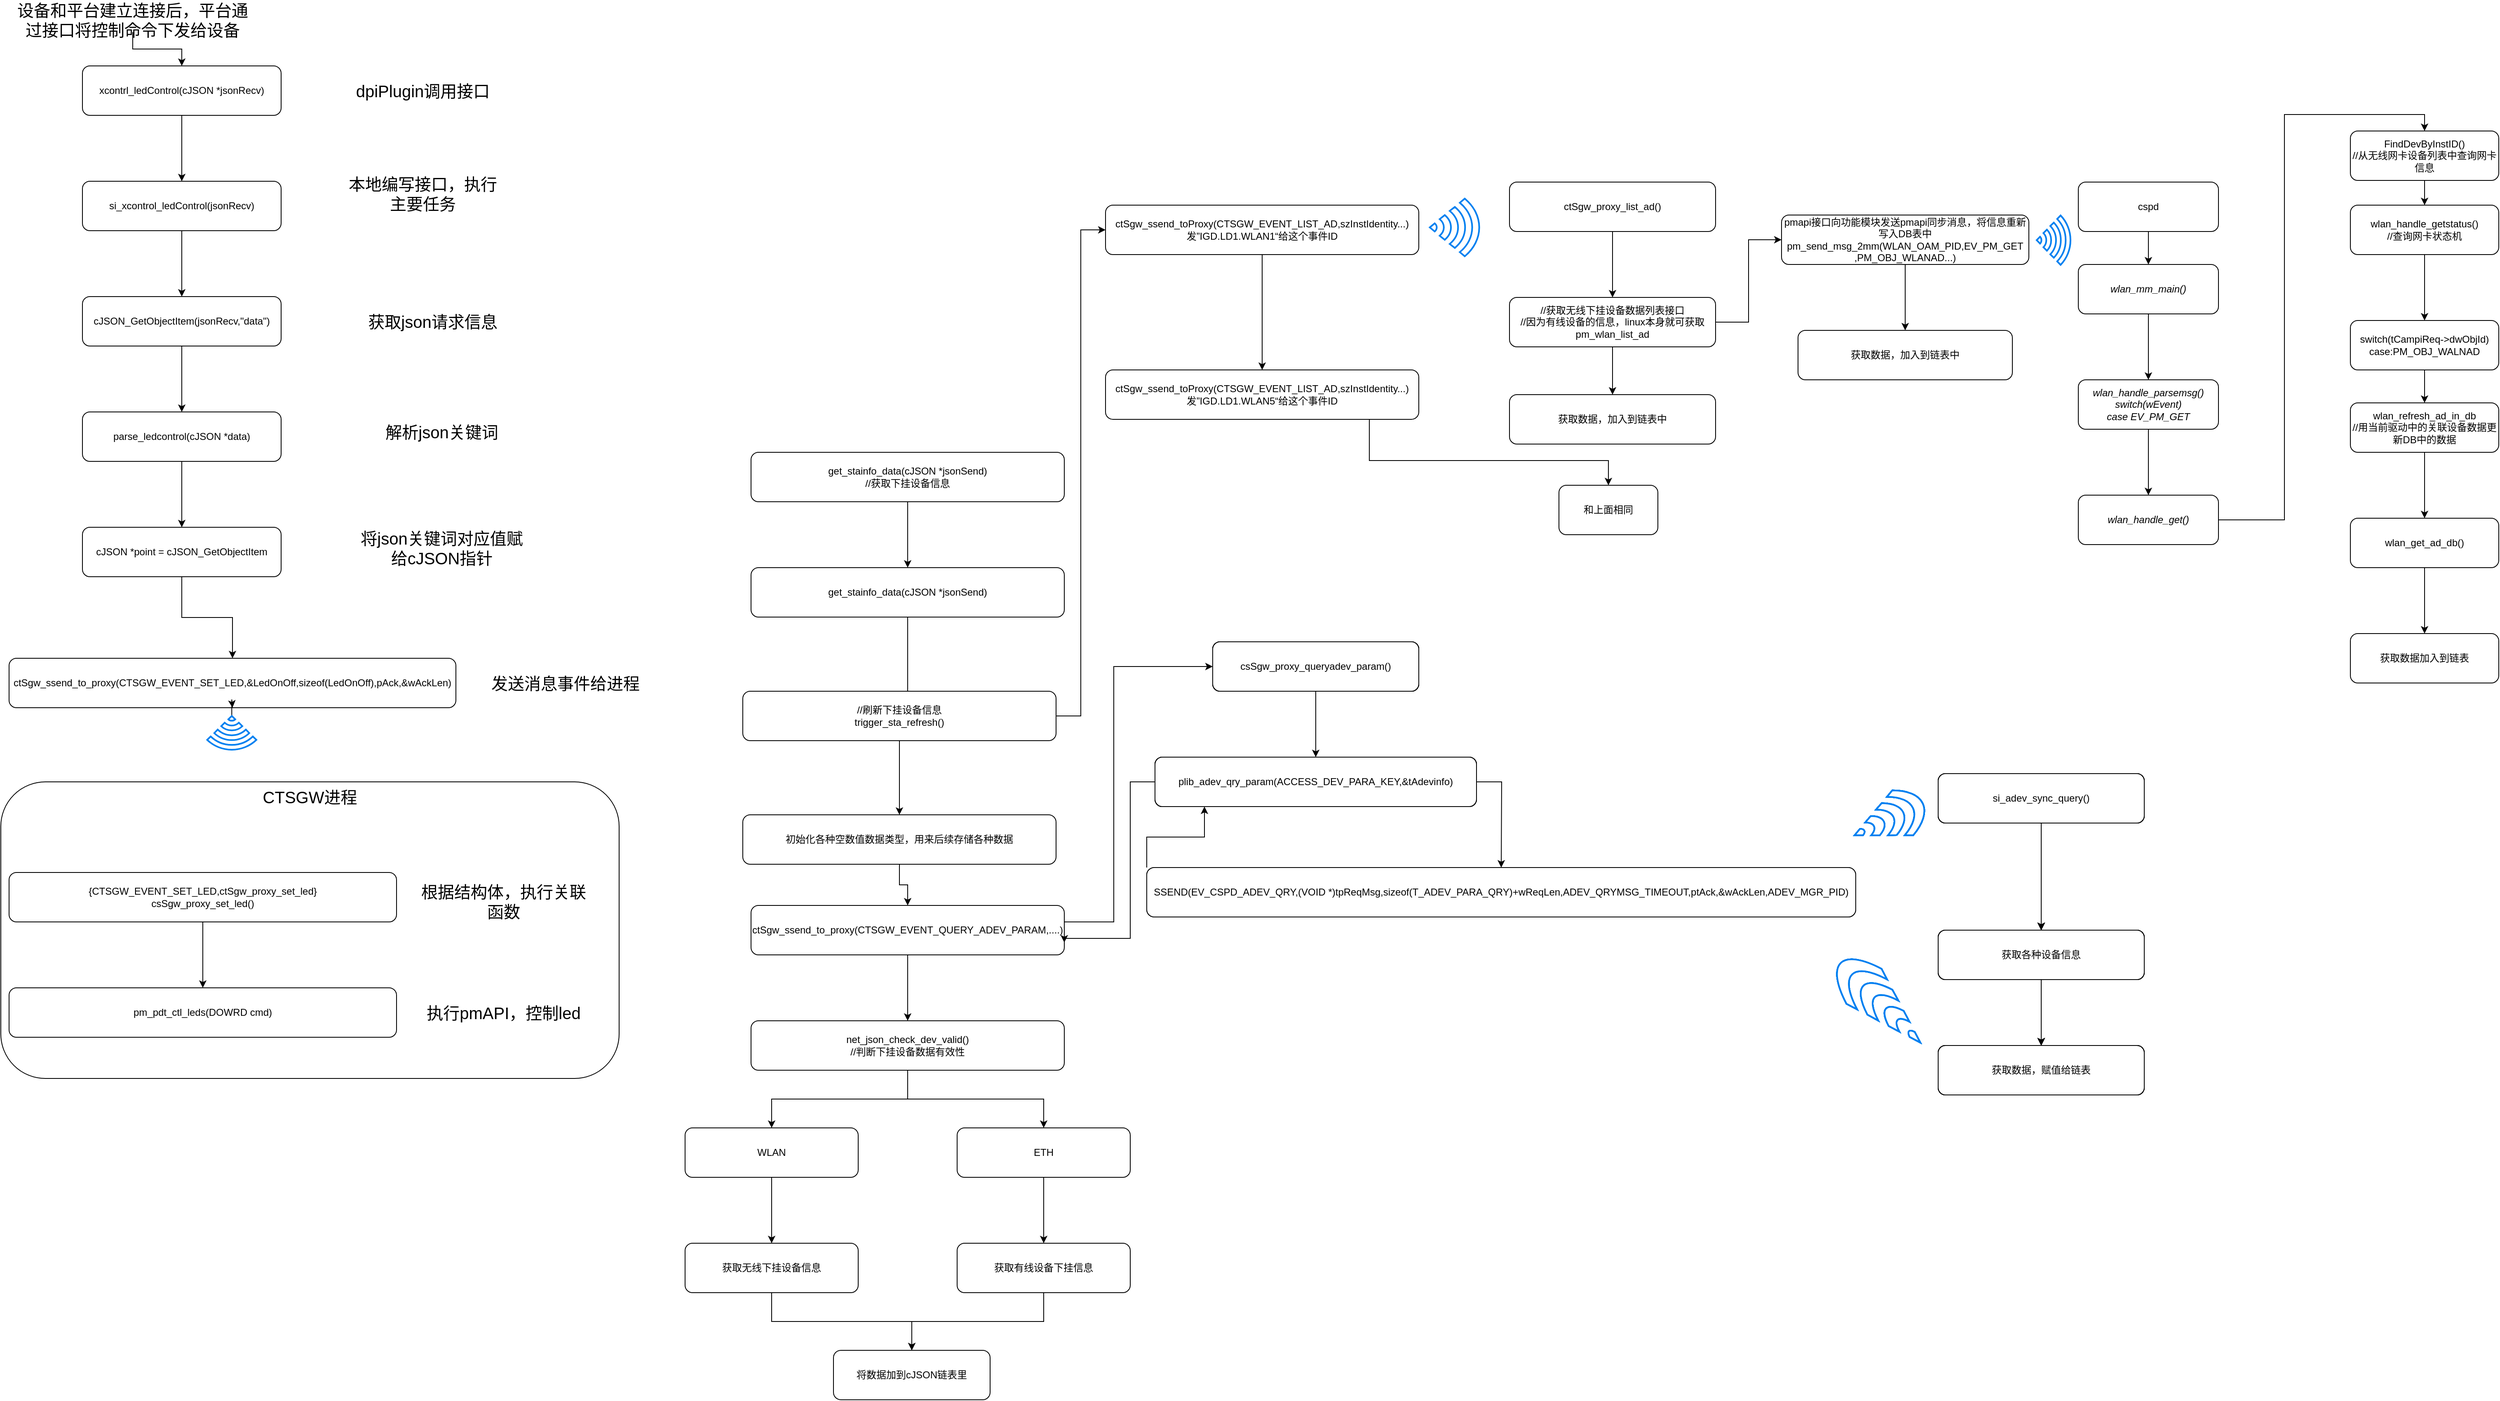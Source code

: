 <mxfile version="15.7.4" type="github">
  <diagram id="CUDyPsT_5cI4i0Bhv10b" name="Page-1">
    <mxGraphModel dx="2844" dy="1588" grid="1" gridSize="10" guides="0" tooltips="1" connect="1" arrows="1" fold="1" page="1" pageScale="1" pageWidth="827" pageHeight="1169" math="0" shadow="0">
      <root>
        <mxCell id="0" />
        <mxCell id="1" parent="0" />
        <mxCell id="MFzKN-prpjDhxRkjpTHA-7" value="" style="edgeStyle=orthogonalEdgeStyle;rounded=0;orthogonalLoop=1;jettySize=auto;html=1;fontSize=20;" parent="1" source="MFzKN-prpjDhxRkjpTHA-1" target="MFzKN-prpjDhxRkjpTHA-6" edge="1">
          <mxGeometry relative="1" as="geometry" />
        </mxCell>
        <mxCell id="MFzKN-prpjDhxRkjpTHA-1" value="xcontrl_ledControl(cJSON *jsonRecv)" style="rounded=1;whiteSpace=wrap;html=1;" parent="1" vertex="1">
          <mxGeometry x="99" y="141" width="241" height="60" as="geometry" />
        </mxCell>
        <mxCell id="MFzKN-prpjDhxRkjpTHA-3" value="" style="edgeStyle=orthogonalEdgeStyle;rounded=0;orthogonalLoop=1;jettySize=auto;html=1;fontSize=20;" parent="1" source="MFzKN-prpjDhxRkjpTHA-2" target="MFzKN-prpjDhxRkjpTHA-1" edge="1">
          <mxGeometry relative="1" as="geometry" />
        </mxCell>
        <mxCell id="MFzKN-prpjDhxRkjpTHA-2" value="设备和平台建立连接后，平台通过接口将控制命令下发给设备" style="text;html=1;strokeColor=none;fillColor=none;align=center;verticalAlign=middle;whiteSpace=wrap;rounded=0;fontSize=20;" parent="1" vertex="1">
          <mxGeometry x="10" y="70" width="300" height="30" as="geometry" />
        </mxCell>
        <mxCell id="MFzKN-prpjDhxRkjpTHA-9" value="" style="edgeStyle=orthogonalEdgeStyle;rounded=0;orthogonalLoop=1;jettySize=auto;html=1;fontSize=20;" parent="1" source="MFzKN-prpjDhxRkjpTHA-6" target="MFzKN-prpjDhxRkjpTHA-8" edge="1">
          <mxGeometry relative="1" as="geometry" />
        </mxCell>
        <mxCell id="MFzKN-prpjDhxRkjpTHA-6" value="si_xcontrol_ledControl(jsonRecv)" style="rounded=1;whiteSpace=wrap;html=1;" parent="1" vertex="1">
          <mxGeometry x="99" y="281" width="241" height="60" as="geometry" />
        </mxCell>
        <mxCell id="MFzKN-prpjDhxRkjpTHA-11" value="" style="edgeStyle=orthogonalEdgeStyle;rounded=0;orthogonalLoop=1;jettySize=auto;html=1;fontSize=20;" parent="1" source="MFzKN-prpjDhxRkjpTHA-8" target="MFzKN-prpjDhxRkjpTHA-10" edge="1">
          <mxGeometry relative="1" as="geometry" />
        </mxCell>
        <mxCell id="MFzKN-prpjDhxRkjpTHA-8" value="cJSON_GetObjectItem(jsonRecv,&quot;data&quot;)" style="rounded=1;whiteSpace=wrap;html=1;" parent="1" vertex="1">
          <mxGeometry x="99" y="421" width="241" height="60" as="geometry" />
        </mxCell>
        <mxCell id="MFzKN-prpjDhxRkjpTHA-13" value="" style="edgeStyle=orthogonalEdgeStyle;rounded=0;orthogonalLoop=1;jettySize=auto;html=1;fontSize=20;" parent="1" source="MFzKN-prpjDhxRkjpTHA-10" target="MFzKN-prpjDhxRkjpTHA-12" edge="1">
          <mxGeometry relative="1" as="geometry" />
        </mxCell>
        <mxCell id="MFzKN-prpjDhxRkjpTHA-10" value="parse_ledcontrol(cJSON *data)" style="rounded=1;whiteSpace=wrap;html=1;" parent="1" vertex="1">
          <mxGeometry x="99" y="561" width="241" height="60" as="geometry" />
        </mxCell>
        <mxCell id="MFzKN-prpjDhxRkjpTHA-15" value="" style="edgeStyle=orthogonalEdgeStyle;rounded=0;orthogonalLoop=1;jettySize=auto;html=1;fontSize=20;" parent="1" source="MFzKN-prpjDhxRkjpTHA-12" target="MFzKN-prpjDhxRkjpTHA-14" edge="1">
          <mxGeometry relative="1" as="geometry" />
        </mxCell>
        <mxCell id="MFzKN-prpjDhxRkjpTHA-31" value="CTSGW进程" style="rounded=1;whiteSpace=wrap;html=1;fontSize=20;labelBackgroundColor=none;verticalAlign=top;" parent="1" vertex="1">
          <mxGeometry y="1010" width="750" height="360" as="geometry" />
        </mxCell>
        <mxCell id="MFzKN-prpjDhxRkjpTHA-12" value="cJSON *point = cJSON_GetObjectItem" style="rounded=1;whiteSpace=wrap;html=1;" parent="1" vertex="1">
          <mxGeometry x="99" y="701" width="241" height="60" as="geometry" />
        </mxCell>
        <mxCell id="MFzKN-prpjDhxRkjpTHA-14" value="ctSgw_ssend_to_proxy(CTSGW_EVENT_SET_LED,&amp;amp;LedOnOff,sizeof(LedOnOff),pAck,&amp;amp;wAckLen)" style="rounded=1;whiteSpace=wrap;html=1;" parent="1" vertex="1">
          <mxGeometry x="10" y="860" width="542" height="60" as="geometry" />
        </mxCell>
        <mxCell id="MFzKN-prpjDhxRkjpTHA-19" value="" style="edgeStyle=orthogonalEdgeStyle;rounded=0;orthogonalLoop=1;jettySize=auto;html=1;fontSize=20;" parent="1" source="MFzKN-prpjDhxRkjpTHA-16" target="MFzKN-prpjDhxRkjpTHA-18" edge="1">
          <mxGeometry relative="1" as="geometry" />
        </mxCell>
        <mxCell id="MFzKN-prpjDhxRkjpTHA-16" value="{CTSGW_EVENT_SET_LED,ctSgw_proxy_set_led}&lt;br&gt;csSgw_proxy_set_led()" style="rounded=1;whiteSpace=wrap;html=1;" parent="1" vertex="1">
          <mxGeometry x="10" y="1120" width="470" height="60" as="geometry" />
        </mxCell>
        <mxCell id="MFzKN-prpjDhxRkjpTHA-18" value="pm_pdt_ctl_leds(DOWRD cmd)" style="rounded=1;whiteSpace=wrap;html=1;" parent="1" vertex="1">
          <mxGeometry x="10" y="1260" width="470" height="60" as="geometry" />
        </mxCell>
        <mxCell id="MFzKN-prpjDhxRkjpTHA-20" value="dpiPlugin调用接口" style="text;html=1;strokeColor=none;fillColor=none;align=center;verticalAlign=middle;whiteSpace=wrap;rounded=0;fontSize=20;" parent="1" vertex="1">
          <mxGeometry x="414" y="156" width="196" height="30" as="geometry" />
        </mxCell>
        <mxCell id="MFzKN-prpjDhxRkjpTHA-21" value="本地编写接口，执行主要任务" style="text;html=1;strokeColor=none;fillColor=none;align=center;verticalAlign=middle;whiteSpace=wrap;rounded=0;fontSize=20;" parent="1" vertex="1">
          <mxGeometry x="414" y="281" width="196" height="30" as="geometry" />
        </mxCell>
        <mxCell id="MFzKN-prpjDhxRkjpTHA-22" value="获取json请求信息" style="text;html=1;strokeColor=none;fillColor=none;align=center;verticalAlign=middle;whiteSpace=wrap;rounded=0;fontSize=20;" parent="1" vertex="1">
          <mxGeometry x="430" y="436" width="188" height="30" as="geometry" />
        </mxCell>
        <mxCell id="MFzKN-prpjDhxRkjpTHA-23" value="解析json关键词" style="text;html=1;strokeColor=none;fillColor=none;align=center;verticalAlign=middle;whiteSpace=wrap;rounded=0;fontSize=20;" parent="1" vertex="1">
          <mxGeometry x="430" y="570" width="210" height="30" as="geometry" />
        </mxCell>
        <mxCell id="MFzKN-prpjDhxRkjpTHA-24" value="将json关键词对应值赋给cJSON指针" style="text;html=1;strokeColor=none;fillColor=none;align=center;verticalAlign=middle;whiteSpace=wrap;rounded=0;fontSize=20;" parent="1" vertex="1">
          <mxGeometry x="430" y="701" width="210" height="49" as="geometry" />
        </mxCell>
        <mxCell id="MFzKN-prpjDhxRkjpTHA-26" value="发送消息事件给进程" style="text;html=1;strokeColor=none;fillColor=none;align=center;verticalAlign=middle;whiteSpace=wrap;rounded=0;fontSize=20;" parent="1" vertex="1">
          <mxGeometry x="560" y="875" width="250" height="30" as="geometry" />
        </mxCell>
        <mxCell id="MFzKN-prpjDhxRkjpTHA-27" value="根据结构体，执行关联函数" style="text;html=1;strokeColor=none;fillColor=none;align=center;verticalAlign=middle;whiteSpace=wrap;rounded=0;fontSize=20;" parent="1" vertex="1">
          <mxGeometry x="500" y="1140" width="220" height="30" as="geometry" />
        </mxCell>
        <mxCell id="MFzKN-prpjDhxRkjpTHA-28" value="执行pmAPI，控制led" style="text;html=1;strokeColor=none;fillColor=none;align=center;verticalAlign=middle;whiteSpace=wrap;rounded=0;fontSize=20;" parent="1" vertex="1">
          <mxGeometry x="510" y="1275" width="200" height="30" as="geometry" />
        </mxCell>
        <mxCell id="MFzKN-prpjDhxRkjpTHA-30" value="" style="edgeStyle=orthogonalEdgeStyle;rounded=0;orthogonalLoop=1;jettySize=auto;html=1;fontSize=20;" parent="1" source="MFzKN-prpjDhxRkjpTHA-29" target="MFzKN-prpjDhxRkjpTHA-14" edge="1">
          <mxGeometry relative="1" as="geometry" />
        </mxCell>
        <mxCell id="MFzKN-prpjDhxRkjpTHA-29" value="" style="html=1;verticalLabelPosition=bottom;align=center;labelBackgroundColor=#ffffff;verticalAlign=top;strokeWidth=2;strokeColor=#0080F0;shadow=0;dashed=0;shape=mxgraph.ios7.icons.wifi;pointerEvents=1;fontSize=20;rotation=-180;" parent="1" vertex="1">
          <mxGeometry x="250.3" y="930" width="59.7" height="41" as="geometry" />
        </mxCell>
        <mxCell id="5_94e8n7h1rJNtOSXoxy-13" value="" style="edgeStyle=orthogonalEdgeStyle;rounded=0;orthogonalLoop=1;jettySize=auto;html=1;exitX=1;exitY=0.5;exitDx=0;exitDy=0;" edge="1" parent="1" source="5_94e8n7h1rJNtOSXoxy-184" target="5_94e8n7h1rJNtOSXoxy-12">
          <mxGeometry relative="1" as="geometry">
            <mxPoint x="1280" y="500" as="sourcePoint" />
            <Array as="points">
              <mxPoint x="1310" y="930" />
              <mxPoint x="1310" y="340" />
            </Array>
          </mxGeometry>
        </mxCell>
        <mxCell id="5_94e8n7h1rJNtOSXoxy-15" value="" style="edgeStyle=orthogonalEdgeStyle;rounded=0;orthogonalLoop=1;jettySize=auto;html=1;" edge="1" parent="1" source="5_94e8n7h1rJNtOSXoxy-12" target="5_94e8n7h1rJNtOSXoxy-14">
          <mxGeometry relative="1" as="geometry" />
        </mxCell>
        <mxCell id="5_94e8n7h1rJNtOSXoxy-12" value="ctSgw_ssend_toProxy(CTSGW_EVENT_LIST_AD,szInstIdentity...)&lt;br&gt;发”IGD.LD1.WLAN1“给这个事件ID" style="whiteSpace=wrap;html=1;rounded=1;" vertex="1" parent="1">
          <mxGeometry x="1340" y="310" width="380" height="60" as="geometry" />
        </mxCell>
        <mxCell id="5_94e8n7h1rJNtOSXoxy-210" value="" style="edgeStyle=orthogonalEdgeStyle;rounded=0;orthogonalLoop=1;jettySize=auto;html=1;" edge="1" parent="1" source="5_94e8n7h1rJNtOSXoxy-14" target="5_94e8n7h1rJNtOSXoxy-209">
          <mxGeometry relative="1" as="geometry">
            <Array as="points">
              <mxPoint x="1660" y="620" />
              <mxPoint x="1950" y="620" />
            </Array>
          </mxGeometry>
        </mxCell>
        <mxCell id="5_94e8n7h1rJNtOSXoxy-14" value="ctSgw_ssend_toProxy(CTSGW_EVENT_LIST_AD,szInstIdentity...)&lt;br&gt;发”IGD.LD1.WLAN5“给这个事件ID" style="whiteSpace=wrap;html=1;rounded=1;" vertex="1" parent="1">
          <mxGeometry x="1340" y="510" width="380" height="60" as="geometry" />
        </mxCell>
        <mxCell id="5_94e8n7h1rJNtOSXoxy-17" value="" style="html=1;verticalLabelPosition=bottom;align=center;labelBackgroundColor=#ffffff;verticalAlign=top;strokeWidth=2;strokeColor=#0080F0;shadow=0;dashed=0;shape=mxgraph.ios7.icons.wifi;pointerEvents=1;fontSize=20;rotation=0;direction=south;" vertex="1" parent="1">
          <mxGeometry x="1733.31" y="302.06" width="60" height="70" as="geometry" />
        </mxCell>
        <mxCell id="5_94e8n7h1rJNtOSXoxy-21" value="" style="edgeStyle=orthogonalEdgeStyle;rounded=0;orthogonalLoop=1;jettySize=auto;html=1;" edge="1" parent="1" source="5_94e8n7h1rJNtOSXoxy-19" target="5_94e8n7h1rJNtOSXoxy-20">
          <mxGeometry relative="1" as="geometry" />
        </mxCell>
        <mxCell id="5_94e8n7h1rJNtOSXoxy-19" value="ctSgw_proxy_list_ad()" style="rounded=1;whiteSpace=wrap;html=1;" vertex="1" parent="1">
          <mxGeometry x="1830" y="282" width="250" height="60" as="geometry" />
        </mxCell>
        <mxCell id="5_94e8n7h1rJNtOSXoxy-23" value="" style="edgeStyle=orthogonalEdgeStyle;rounded=0;orthogonalLoop=1;jettySize=auto;html=1;" edge="1" parent="1" source="5_94e8n7h1rJNtOSXoxy-20" target="5_94e8n7h1rJNtOSXoxy-22">
          <mxGeometry relative="1" as="geometry">
            <Array as="points">
              <mxPoint x="2120" y="452" />
              <mxPoint x="2120" y="352" />
            </Array>
          </mxGeometry>
        </mxCell>
        <mxCell id="5_94e8n7h1rJNtOSXoxy-205" value="" style="edgeStyle=orthogonalEdgeStyle;rounded=0;orthogonalLoop=1;jettySize=auto;html=1;" edge="1" parent="1" source="5_94e8n7h1rJNtOSXoxy-20" target="5_94e8n7h1rJNtOSXoxy-204">
          <mxGeometry relative="1" as="geometry" />
        </mxCell>
        <mxCell id="5_94e8n7h1rJNtOSXoxy-20" value="//获取无线下挂设备数据列表接口&lt;br&gt;//因为有线设备的信息，linux本身就可获取&lt;br&gt;pm_wlan_list_ad" style="rounded=1;whiteSpace=wrap;html=1;" vertex="1" parent="1">
          <mxGeometry x="1830" y="422" width="250" height="60" as="geometry" />
        </mxCell>
        <mxCell id="5_94e8n7h1rJNtOSXoxy-26" value="" style="edgeStyle=orthogonalEdgeStyle;rounded=0;orthogonalLoop=1;jettySize=auto;html=1;" edge="1" parent="1" source="5_94e8n7h1rJNtOSXoxy-22" target="5_94e8n7h1rJNtOSXoxy-25">
          <mxGeometry relative="1" as="geometry" />
        </mxCell>
        <mxCell id="5_94e8n7h1rJNtOSXoxy-22" value="pmapi接口向功能模块发送pmapi同步消息，将信息重新写入DB表中&lt;br&gt;pm_send_msg_2mm(WLAN_OAM_PID,EV_PM_GET&lt;br&gt;,PM_OBJ_WLANAD...)" style="rounded=1;whiteSpace=wrap;html=1;" vertex="1" parent="1">
          <mxGeometry x="2160" y="322" width="300" height="60" as="geometry" />
        </mxCell>
        <mxCell id="5_94e8n7h1rJNtOSXoxy-25" value="获取数据，加入到链表中" style="rounded=1;whiteSpace=wrap;html=1;" vertex="1" parent="1">
          <mxGeometry x="2180" y="462" width="260" height="60" as="geometry" />
        </mxCell>
        <mxCell id="5_94e8n7h1rJNtOSXoxy-27" value="" style="html=1;verticalLabelPosition=bottom;align=center;labelBackgroundColor=#ffffff;verticalAlign=top;strokeWidth=2;strokeColor=#0080F0;shadow=0;dashed=0;shape=mxgraph.ios7.icons.wifi;pointerEvents=1;fontSize=20;rotation=90;" vertex="1" parent="1">
          <mxGeometry x="2460" y="332" width="60" height="41" as="geometry" />
        </mxCell>
        <mxCell id="5_94e8n7h1rJNtOSXoxy-30" value="" style="edgeStyle=orthogonalEdgeStyle;rounded=0;orthogonalLoop=1;jettySize=auto;html=1;" edge="1" parent="1" source="5_94e8n7h1rJNtOSXoxy-28" target="5_94e8n7h1rJNtOSXoxy-29">
          <mxGeometry relative="1" as="geometry" />
        </mxCell>
        <mxCell id="5_94e8n7h1rJNtOSXoxy-28" value="cspd" style="rounded=1;whiteSpace=wrap;html=1;" vertex="1" parent="1">
          <mxGeometry x="2520" y="282" width="170" height="60" as="geometry" />
        </mxCell>
        <mxCell id="5_94e8n7h1rJNtOSXoxy-40" value="" style="edgeStyle=orthogonalEdgeStyle;rounded=0;orthogonalLoop=1;jettySize=auto;html=1;" edge="1" parent="1" source="5_94e8n7h1rJNtOSXoxy-29" target="5_94e8n7h1rJNtOSXoxy-39">
          <mxGeometry relative="1" as="geometry" />
        </mxCell>
        <mxCell id="5_94e8n7h1rJNtOSXoxy-29" value="wlan_mm_main()" style="whiteSpace=wrap;html=1;rounded=1;fontStyle=2" vertex="1" parent="1">
          <mxGeometry x="2520" y="382" width="170" height="60" as="geometry" />
        </mxCell>
        <mxCell id="5_94e8n7h1rJNtOSXoxy-43" value="" style="edgeStyle=orthogonalEdgeStyle;rounded=0;orthogonalLoop=1;jettySize=auto;html=1;" edge="1" parent="1" source="5_94e8n7h1rJNtOSXoxy-39" target="5_94e8n7h1rJNtOSXoxy-42">
          <mxGeometry relative="1" as="geometry" />
        </mxCell>
        <mxCell id="5_94e8n7h1rJNtOSXoxy-39" value="wlan_handle_parsemsg()&lt;br&gt;switch(wEvent)&lt;br&gt;case EV_PM_GET" style="whiteSpace=wrap;html=1;rounded=1;fontStyle=2" vertex="1" parent="1">
          <mxGeometry x="2520" y="522" width="170" height="60" as="geometry" />
        </mxCell>
        <mxCell id="5_94e8n7h1rJNtOSXoxy-194" style="edgeStyle=orthogonalEdgeStyle;rounded=0;orthogonalLoop=1;jettySize=auto;html=1;entryX=0.5;entryY=0;entryDx=0;entryDy=0;" edge="1" parent="1" source="5_94e8n7h1rJNtOSXoxy-42" target="5_94e8n7h1rJNtOSXoxy-190">
          <mxGeometry relative="1" as="geometry" />
        </mxCell>
        <mxCell id="5_94e8n7h1rJNtOSXoxy-42" value="wlan_handle_get()" style="whiteSpace=wrap;html=1;rounded=1;fontStyle=2" vertex="1" parent="1">
          <mxGeometry x="2520" y="662" width="170" height="60" as="geometry" />
        </mxCell>
        <mxCell id="5_94e8n7h1rJNtOSXoxy-58" value="" style="edgeStyle=orthogonalEdgeStyle;rounded=0;orthogonalLoop=1;jettySize=auto;html=1;" edge="1" parent="1" source="5_94e8n7h1rJNtOSXoxy-55" target="5_94e8n7h1rJNtOSXoxy-56">
          <mxGeometry relative="1" as="geometry" />
        </mxCell>
        <mxCell id="5_94e8n7h1rJNtOSXoxy-55" value="get_stainfo_data(cJSON *jsonSend)&lt;br&gt;//获取下挂设备信息" style="rounded=1;whiteSpace=wrap;html=1;" vertex="1" parent="1">
          <mxGeometry x="910" y="610" width="380" height="60" as="geometry" />
        </mxCell>
        <mxCell id="5_94e8n7h1rJNtOSXoxy-59" value="" style="edgeStyle=orthogonalEdgeStyle;rounded=0;orthogonalLoop=1;jettySize=auto;html=1;" edge="1" parent="1" source="5_94e8n7h1rJNtOSXoxy-56" target="5_94e8n7h1rJNtOSXoxy-57">
          <mxGeometry relative="1" as="geometry" />
        </mxCell>
        <mxCell id="5_94e8n7h1rJNtOSXoxy-56" value="get_stainfo_data(cJSON *jsonSend)" style="rounded=1;whiteSpace=wrap;html=1;" vertex="1" parent="1">
          <mxGeometry x="910" y="750" width="380" height="60" as="geometry" />
        </mxCell>
        <mxCell id="5_94e8n7h1rJNtOSXoxy-65" value="" style="edgeStyle=orthogonalEdgeStyle;rounded=0;orthogonalLoop=1;jettySize=auto;html=1;" edge="1" parent="1" source="5_94e8n7h1rJNtOSXoxy-60" target="5_94e8n7h1rJNtOSXoxy-64">
          <mxGeometry relative="1" as="geometry" />
        </mxCell>
        <mxCell id="5_94e8n7h1rJNtOSXoxy-88" style="edgeStyle=orthogonalEdgeStyle;rounded=0;orthogonalLoop=1;jettySize=auto;html=1;entryX=0;entryY=0.5;entryDx=0;entryDy=0;" edge="1" parent="1" source="5_94e8n7h1rJNtOSXoxy-60" target="5_94e8n7h1rJNtOSXoxy-86">
          <mxGeometry relative="1" as="geometry">
            <Array as="points">
              <mxPoint x="1350" y="1180" />
              <mxPoint x="1350" y="870" />
            </Array>
          </mxGeometry>
        </mxCell>
        <mxCell id="5_94e8n7h1rJNtOSXoxy-60" value="ctSgw_ssend_to_proxy(CTSGW_EVENT_QUERY_ADEV_PARAM,....)" style="whiteSpace=wrap;html=1;rounded=1;" vertex="1" parent="1">
          <mxGeometry x="910" y="1160" width="380" height="60" as="geometry" />
        </mxCell>
        <mxCell id="5_94e8n7h1rJNtOSXoxy-76" style="edgeStyle=orthogonalEdgeStyle;rounded=0;orthogonalLoop=1;jettySize=auto;html=1;" edge="1" parent="1" source="5_94e8n7h1rJNtOSXoxy-64" target="5_94e8n7h1rJNtOSXoxy-74">
          <mxGeometry relative="1" as="geometry" />
        </mxCell>
        <mxCell id="5_94e8n7h1rJNtOSXoxy-77" style="edgeStyle=orthogonalEdgeStyle;rounded=0;orthogonalLoop=1;jettySize=auto;html=1;entryX=0.5;entryY=0;entryDx=0;entryDy=0;" edge="1" parent="1" source="5_94e8n7h1rJNtOSXoxy-64" target="5_94e8n7h1rJNtOSXoxy-75">
          <mxGeometry relative="1" as="geometry" />
        </mxCell>
        <mxCell id="5_94e8n7h1rJNtOSXoxy-64" value="net_json_check_dev_valid()&lt;br&gt;//判断下挂设备数据有效性" style="whiteSpace=wrap;html=1;rounded=1;" vertex="1" parent="1">
          <mxGeometry x="910" y="1300" width="380" height="60" as="geometry" />
        </mxCell>
        <mxCell id="5_94e8n7h1rJNtOSXoxy-79" value="" style="edgeStyle=orthogonalEdgeStyle;rounded=0;orthogonalLoop=1;jettySize=auto;html=1;" edge="1" parent="1" source="5_94e8n7h1rJNtOSXoxy-74" target="5_94e8n7h1rJNtOSXoxy-78">
          <mxGeometry relative="1" as="geometry" />
        </mxCell>
        <mxCell id="5_94e8n7h1rJNtOSXoxy-74" value="WLAN" style="rounded=1;whiteSpace=wrap;html=1;" vertex="1" parent="1">
          <mxGeometry x="830" y="1430" width="210" height="60" as="geometry" />
        </mxCell>
        <mxCell id="5_94e8n7h1rJNtOSXoxy-81" value="" style="edgeStyle=orthogonalEdgeStyle;rounded=0;orthogonalLoop=1;jettySize=auto;html=1;" edge="1" parent="1" source="5_94e8n7h1rJNtOSXoxy-75" target="5_94e8n7h1rJNtOSXoxy-80">
          <mxGeometry relative="1" as="geometry" />
        </mxCell>
        <mxCell id="5_94e8n7h1rJNtOSXoxy-75" value="ETH" style="rounded=1;whiteSpace=wrap;html=1;" vertex="1" parent="1">
          <mxGeometry x="1160" y="1430" width="210" height="60" as="geometry" />
        </mxCell>
        <mxCell id="5_94e8n7h1rJNtOSXoxy-85" style="edgeStyle=orthogonalEdgeStyle;rounded=0;orthogonalLoop=1;jettySize=auto;html=1;entryX=0.5;entryY=0;entryDx=0;entryDy=0;" edge="1" parent="1" source="5_94e8n7h1rJNtOSXoxy-78" target="5_94e8n7h1rJNtOSXoxy-82">
          <mxGeometry relative="1" as="geometry" />
        </mxCell>
        <mxCell id="5_94e8n7h1rJNtOSXoxy-78" value="获取无线下挂设备信息" style="rounded=1;whiteSpace=wrap;html=1;" vertex="1" parent="1">
          <mxGeometry x="830" y="1570" width="210" height="60" as="geometry" />
        </mxCell>
        <mxCell id="5_94e8n7h1rJNtOSXoxy-84" style="edgeStyle=orthogonalEdgeStyle;rounded=0;orthogonalLoop=1;jettySize=auto;html=1;entryX=0.5;entryY=0;entryDx=0;entryDy=0;" edge="1" parent="1" source="5_94e8n7h1rJNtOSXoxy-80" target="5_94e8n7h1rJNtOSXoxy-82">
          <mxGeometry relative="1" as="geometry" />
        </mxCell>
        <mxCell id="5_94e8n7h1rJNtOSXoxy-80" value="获取有线设备下挂信息" style="rounded=1;whiteSpace=wrap;html=1;" vertex="1" parent="1">
          <mxGeometry x="1160" y="1570" width="210" height="60" as="geometry" />
        </mxCell>
        <mxCell id="5_94e8n7h1rJNtOSXoxy-82" value="将数据加到cJSON链表里" style="rounded=1;whiteSpace=wrap;html=1;" vertex="1" parent="1">
          <mxGeometry x="1010" y="1700" width="190" height="60" as="geometry" />
        </mxCell>
        <mxCell id="5_94e8n7h1rJNtOSXoxy-86" value="csSgw_proxy_queryadev_param()" style="whiteSpace=wrap;html=1;rounded=1;" vertex="1" parent="1">
          <mxGeometry x="1470" y="840" width="250" height="60" as="geometry" />
        </mxCell>
        <mxCell id="5_94e8n7h1rJNtOSXoxy-103" style="edgeStyle=orthogonalEdgeStyle;rounded=0;orthogonalLoop=1;jettySize=auto;html=1;entryX=1;entryY=0.75;entryDx=0;entryDy=0;" edge="1" parent="1" source="5_94e8n7h1rJNtOSXoxy-89" target="5_94e8n7h1rJNtOSXoxy-60">
          <mxGeometry relative="1" as="geometry">
            <Array as="points">
              <mxPoint x="1370" y="1010" />
              <mxPoint x="1370" y="1200" />
              <mxPoint x="1290" y="1200" />
            </Array>
          </mxGeometry>
        </mxCell>
        <mxCell id="5_94e8n7h1rJNtOSXoxy-89" value="plib_adev_qry_param(ACCESS_DEV_PARA_KEY,&amp;amp;tAdevinfo)" style="whiteSpace=wrap;html=1;rounded=1;" vertex="1" parent="1">
          <mxGeometry x="1400" y="980" width="390" height="60" as="geometry" />
        </mxCell>
        <mxCell id="5_94e8n7h1rJNtOSXoxy-102" style="edgeStyle=orthogonalEdgeStyle;rounded=0;orthogonalLoop=1;jettySize=auto;html=1;" edge="1" parent="1" source="5_94e8n7h1rJNtOSXoxy-91" target="5_94e8n7h1rJNtOSXoxy-89">
          <mxGeometry relative="1" as="geometry">
            <Array as="points">
              <mxPoint x="1390" y="1077" />
              <mxPoint x="1460" y="1077" />
            </Array>
          </mxGeometry>
        </mxCell>
        <mxCell id="5_94e8n7h1rJNtOSXoxy-91" value="SSEND(EV_CSPD_ADEV_QRY,(VOID *)tpReqMsg,sizeof(T_ADEV_PARA_QRY)+wReqLen,ADEV_QRYMSG_TIMEOUT,ptAck,&amp;amp;wAckLen,ADEV_MGR_PID)" style="whiteSpace=wrap;html=1;rounded=1;" vertex="1" parent="1">
          <mxGeometry x="1390" y="1114" width="860" height="60" as="geometry" />
        </mxCell>
        <mxCell id="5_94e8n7h1rJNtOSXoxy-93" value="" style="html=1;verticalLabelPosition=bottom;align=center;labelBackgroundColor=#ffffff;verticalAlign=top;strokeWidth=2;strokeColor=#0080F0;shadow=0;dashed=0;shape=mxgraph.ios7.icons.wifi;pointerEvents=1;fontSize=20;rotation=65;" vertex="1" parent="1">
          <mxGeometry x="2260" y="1010.0" width="60" height="91" as="geometry" />
        </mxCell>
        <mxCell id="5_94e8n7h1rJNtOSXoxy-96" value="" style="edgeStyle=orthogonalEdgeStyle;rounded=0;orthogonalLoop=1;jettySize=auto;html=1;" edge="1" parent="1" source="5_94e8n7h1rJNtOSXoxy-94" target="5_94e8n7h1rJNtOSXoxy-95">
          <mxGeometry relative="1" as="geometry" />
        </mxCell>
        <mxCell id="5_94e8n7h1rJNtOSXoxy-94" value="si_adev_sync_query()&lt;br&gt;" style="rounded=1;whiteSpace=wrap;html=1;" vertex="1" parent="1">
          <mxGeometry x="2350" y="1000" width="250" height="60" as="geometry" />
        </mxCell>
        <mxCell id="5_94e8n7h1rJNtOSXoxy-98" value="" style="edgeStyle=orthogonalEdgeStyle;rounded=0;orthogonalLoop=1;jettySize=auto;html=1;" edge="1" parent="1" source="5_94e8n7h1rJNtOSXoxy-95" target="5_94e8n7h1rJNtOSXoxy-97">
          <mxGeometry relative="1" as="geometry" />
        </mxCell>
        <mxCell id="5_94e8n7h1rJNtOSXoxy-95" value="获取各种设备信息" style="rounded=1;whiteSpace=wrap;html=1;" vertex="1" parent="1">
          <mxGeometry x="2350" y="1190" width="250" height="60" as="geometry" />
        </mxCell>
        <mxCell id="5_94e8n7h1rJNtOSXoxy-97" value="反悔查询结果" style="rounded=1;whiteSpace=wrap;html=1;" vertex="1" parent="1">
          <mxGeometry x="2350" y="1330" width="250" height="60" as="geometry" />
        </mxCell>
        <mxCell id="5_94e8n7h1rJNtOSXoxy-99" value="" style="html=1;verticalLabelPosition=bottom;align=center;labelBackgroundColor=#ffffff;verticalAlign=top;strokeWidth=2;strokeColor=#0080F0;shadow=0;dashed=0;shape=mxgraph.ios7.icons.wifi;pointerEvents=1;fontSize=20;rotation=-45;" vertex="1" parent="1">
          <mxGeometry x="2250" y="1210" width="60" height="136.26" as="geometry" />
        </mxCell>
        <mxCell id="5_94e8n7h1rJNtOSXoxy-105" value="" style="edgeStyle=orthogonalEdgeStyle;rounded=0;orthogonalLoop=1;jettySize=auto;html=1;" edge="1" source="5_94e8n7h1rJNtOSXoxy-114" parent="1">
          <mxGeometry relative="1" as="geometry">
            <mxPoint x="1820" y="1114" as="targetPoint" />
          </mxGeometry>
        </mxCell>
        <mxCell id="5_94e8n7h1rJNtOSXoxy-106" value="" style="html=1;verticalLabelPosition=bottom;align=center;labelBackgroundColor=#ffffff;verticalAlign=top;strokeWidth=2;strokeColor=#0080F0;shadow=0;dashed=0;shape=mxgraph.ios7.icons.wifi;pointerEvents=1;fontSize=20;rotation=65;" vertex="1" parent="1">
          <mxGeometry x="2260" y="1010.0" width="60" height="91" as="geometry" />
        </mxCell>
        <mxCell id="5_94e8n7h1rJNtOSXoxy-107" value="" style="edgeStyle=orthogonalEdgeStyle;rounded=0;orthogonalLoop=1;jettySize=auto;html=1;" edge="1" source="5_94e8n7h1rJNtOSXoxy-108" target="5_94e8n7h1rJNtOSXoxy-110" parent="1">
          <mxGeometry relative="1" as="geometry" />
        </mxCell>
        <mxCell id="5_94e8n7h1rJNtOSXoxy-108" value="si_adev_sync_query()&lt;br&gt;" style="rounded=1;whiteSpace=wrap;html=1;" vertex="1" parent="1">
          <mxGeometry x="2350" y="1000" width="250" height="60" as="geometry" />
        </mxCell>
        <mxCell id="5_94e8n7h1rJNtOSXoxy-109" value="" style="edgeStyle=orthogonalEdgeStyle;rounded=0;orthogonalLoop=1;jettySize=auto;html=1;" edge="1" source="5_94e8n7h1rJNtOSXoxy-110" target="5_94e8n7h1rJNtOSXoxy-111" parent="1">
          <mxGeometry relative="1" as="geometry" />
        </mxCell>
        <mxCell id="5_94e8n7h1rJNtOSXoxy-110" value="获取各种设备信息" style="rounded=1;whiteSpace=wrap;html=1;" vertex="1" parent="1">
          <mxGeometry x="2350" y="1190" width="250" height="60" as="geometry" />
        </mxCell>
        <mxCell id="5_94e8n7h1rJNtOSXoxy-111" value="反悔查询结果" style="rounded=1;whiteSpace=wrap;html=1;" vertex="1" parent="1">
          <mxGeometry x="2350" y="1330" width="250" height="60" as="geometry" />
        </mxCell>
        <mxCell id="5_94e8n7h1rJNtOSXoxy-112" value="" style="html=1;verticalLabelPosition=bottom;align=center;labelBackgroundColor=#ffffff;verticalAlign=top;strokeWidth=2;strokeColor=#0080F0;shadow=0;dashed=0;shape=mxgraph.ios7.icons.wifi;pointerEvents=1;fontSize=20;rotation=-45;" vertex="1" parent="1">
          <mxGeometry x="2250" y="1210" width="60" height="136.26" as="geometry" />
        </mxCell>
        <mxCell id="5_94e8n7h1rJNtOSXoxy-113" value="csSgw_proxy_queryadev_param()" style="whiteSpace=wrap;html=1;rounded=1;" vertex="1" parent="1">
          <mxGeometry x="1470" y="840" width="250" height="60" as="geometry" />
        </mxCell>
        <mxCell id="5_94e8n7h1rJNtOSXoxy-114" value="plib_adev_qry_param(ACCESS_DEV_PARA_KEY,&amp;amp;tAdevinfo)" style="whiteSpace=wrap;html=1;rounded=1;" vertex="1" parent="1">
          <mxGeometry x="1400" y="980" width="390" height="60" as="geometry" />
        </mxCell>
        <mxCell id="5_94e8n7h1rJNtOSXoxy-117" value="" style="html=1;verticalLabelPosition=bottom;align=center;labelBackgroundColor=#ffffff;verticalAlign=top;strokeWidth=2;strokeColor=#0080F0;shadow=0;dashed=0;shape=mxgraph.ios7.icons.wifi;pointerEvents=1;fontSize=20;rotation=65;" vertex="1" parent="1">
          <mxGeometry x="2260" y="1010.0" width="60" height="91" as="geometry" />
        </mxCell>
        <mxCell id="5_94e8n7h1rJNtOSXoxy-118" value="" style="edgeStyle=orthogonalEdgeStyle;rounded=0;orthogonalLoop=1;jettySize=auto;html=1;" edge="1" source="5_94e8n7h1rJNtOSXoxy-119" target="5_94e8n7h1rJNtOSXoxy-121" parent="1">
          <mxGeometry relative="1" as="geometry" />
        </mxCell>
        <mxCell id="5_94e8n7h1rJNtOSXoxy-119" value="si_adev_sync_query()&lt;br&gt;" style="rounded=1;whiteSpace=wrap;html=1;" vertex="1" parent="1">
          <mxGeometry x="2350" y="1000" width="250" height="60" as="geometry" />
        </mxCell>
        <mxCell id="5_94e8n7h1rJNtOSXoxy-120" value="" style="edgeStyle=orthogonalEdgeStyle;rounded=0;orthogonalLoop=1;jettySize=auto;html=1;" edge="1" source="5_94e8n7h1rJNtOSXoxy-121" target="5_94e8n7h1rJNtOSXoxy-122" parent="1">
          <mxGeometry relative="1" as="geometry" />
        </mxCell>
        <mxCell id="5_94e8n7h1rJNtOSXoxy-121" value="获取各种设备信息" style="rounded=1;whiteSpace=wrap;html=1;" vertex="1" parent="1">
          <mxGeometry x="2350" y="1190" width="250" height="60" as="geometry" />
        </mxCell>
        <mxCell id="5_94e8n7h1rJNtOSXoxy-122" value="反悔查询结果" style="rounded=1;whiteSpace=wrap;html=1;" vertex="1" parent="1">
          <mxGeometry x="2350" y="1330" width="250" height="60" as="geometry" />
        </mxCell>
        <mxCell id="5_94e8n7h1rJNtOSXoxy-123" value="" style="html=1;verticalLabelPosition=bottom;align=center;labelBackgroundColor=#ffffff;verticalAlign=top;strokeWidth=2;strokeColor=#0080F0;shadow=0;dashed=0;shape=mxgraph.ios7.icons.wifi;pointerEvents=1;fontSize=20;rotation=-45;" vertex="1" parent="1">
          <mxGeometry x="2250" y="1210" width="60" height="136.26" as="geometry" />
        </mxCell>
        <mxCell id="5_94e8n7h1rJNtOSXoxy-124" value="csSgw_proxy_queryadev_param()" style="whiteSpace=wrap;html=1;rounded=1;" vertex="1" parent="1">
          <mxGeometry x="1470" y="840" width="250" height="60" as="geometry" />
        </mxCell>
        <mxCell id="5_94e8n7h1rJNtOSXoxy-125" value="plib_adev_qry_param(ACCESS_DEV_PARA_KEY,&amp;amp;tAdevinfo)" style="whiteSpace=wrap;html=1;rounded=1;" vertex="1" parent="1">
          <mxGeometry x="1400" y="980" width="390" height="60" as="geometry" />
        </mxCell>
        <mxCell id="5_94e8n7h1rJNtOSXoxy-128" value="" style="html=1;verticalLabelPosition=bottom;align=center;labelBackgroundColor=#ffffff;verticalAlign=top;strokeWidth=2;strokeColor=#0080F0;shadow=0;dashed=0;shape=mxgraph.ios7.icons.wifi;pointerEvents=1;fontSize=20;rotation=65;" vertex="1" parent="1">
          <mxGeometry x="2260" y="1010.0" width="60" height="91" as="geometry" />
        </mxCell>
        <mxCell id="5_94e8n7h1rJNtOSXoxy-129" value="" style="edgeStyle=orthogonalEdgeStyle;rounded=0;orthogonalLoop=1;jettySize=auto;html=1;" edge="1" source="5_94e8n7h1rJNtOSXoxy-130" target="5_94e8n7h1rJNtOSXoxy-132" parent="1">
          <mxGeometry relative="1" as="geometry" />
        </mxCell>
        <mxCell id="5_94e8n7h1rJNtOSXoxy-130" value="si_adev_sync_query()&lt;br&gt;" style="rounded=1;whiteSpace=wrap;html=1;" vertex="1" parent="1">
          <mxGeometry x="2350" y="1000" width="250" height="60" as="geometry" />
        </mxCell>
        <mxCell id="5_94e8n7h1rJNtOSXoxy-131" value="" style="edgeStyle=orthogonalEdgeStyle;rounded=0;orthogonalLoop=1;jettySize=auto;html=1;" edge="1" source="5_94e8n7h1rJNtOSXoxy-132" target="5_94e8n7h1rJNtOSXoxy-133" parent="1">
          <mxGeometry relative="1" as="geometry" />
        </mxCell>
        <mxCell id="5_94e8n7h1rJNtOSXoxy-132" value="获取各种设备信息" style="rounded=1;whiteSpace=wrap;html=1;" vertex="1" parent="1">
          <mxGeometry x="2350" y="1190" width="250" height="60" as="geometry" />
        </mxCell>
        <mxCell id="5_94e8n7h1rJNtOSXoxy-133" value="反悔查询结果" style="rounded=1;whiteSpace=wrap;html=1;" vertex="1" parent="1">
          <mxGeometry x="2350" y="1330" width="250" height="60" as="geometry" />
        </mxCell>
        <mxCell id="5_94e8n7h1rJNtOSXoxy-134" value="" style="html=1;verticalLabelPosition=bottom;align=center;labelBackgroundColor=#ffffff;verticalAlign=top;strokeWidth=2;strokeColor=#0080F0;shadow=0;dashed=0;shape=mxgraph.ios7.icons.wifi;pointerEvents=1;fontSize=20;rotation=-45;" vertex="1" parent="1">
          <mxGeometry x="2250" y="1210" width="60" height="136.26" as="geometry" />
        </mxCell>
        <mxCell id="5_94e8n7h1rJNtOSXoxy-135" value="csSgw_proxy_queryadev_param()" style="whiteSpace=wrap;html=1;rounded=1;" vertex="1" parent="1">
          <mxGeometry x="1470" y="840" width="250" height="60" as="geometry" />
        </mxCell>
        <mxCell id="5_94e8n7h1rJNtOSXoxy-136" value="plib_adev_qry_param(ACCESS_DEV_PARA_KEY,&amp;amp;tAdevinfo)" style="whiteSpace=wrap;html=1;rounded=1;" vertex="1" parent="1">
          <mxGeometry x="1400" y="980" width="390" height="60" as="geometry" />
        </mxCell>
        <mxCell id="5_94e8n7h1rJNtOSXoxy-138" value="csSgw_proxy_queryadev_param()" style="whiteSpace=wrap;html=1;rounded=1;" vertex="1" parent="1">
          <mxGeometry x="1470" y="840" width="250" height="60" as="geometry" />
        </mxCell>
        <mxCell id="5_94e8n7h1rJNtOSXoxy-140" value="plib_adev_qry_param(ACCESS_DEV_PARA_KEY,&amp;amp;tAdevinfo)" style="whiteSpace=wrap;html=1;rounded=1;" vertex="1" parent="1">
          <mxGeometry x="1400" y="980" width="390" height="60" as="geometry" />
        </mxCell>
        <mxCell id="5_94e8n7h1rJNtOSXoxy-141" value="SSEND(EV_CSPD_ADEV_QRY,(VOID *)tpReqMsg,sizeof(T_ADEV_PARA_QRY)+wReqLen,ADEV_QRYMSG_TIMEOUT,ptAck,&amp;amp;wAckLen,ADEV_MGR_PID)" style="whiteSpace=wrap;html=1;rounded=1;" vertex="1" parent="1">
          <mxGeometry x="1390" y="1114" width="860" height="60" as="geometry" />
        </mxCell>
        <mxCell id="5_94e8n7h1rJNtOSXoxy-142" value="" style="html=1;verticalLabelPosition=bottom;align=center;labelBackgroundColor=#ffffff;verticalAlign=top;strokeWidth=2;strokeColor=#0080F0;shadow=0;dashed=0;shape=mxgraph.ios7.icons.wifi;pointerEvents=1;fontSize=20;rotation=65;" vertex="1" parent="1">
          <mxGeometry x="2260" y="1010.0" width="60" height="91" as="geometry" />
        </mxCell>
        <mxCell id="5_94e8n7h1rJNtOSXoxy-143" value="" style="edgeStyle=orthogonalEdgeStyle;rounded=0;orthogonalLoop=1;jettySize=auto;html=1;" edge="1" source="5_94e8n7h1rJNtOSXoxy-144" target="5_94e8n7h1rJNtOSXoxy-146" parent="1">
          <mxGeometry relative="1" as="geometry" />
        </mxCell>
        <mxCell id="5_94e8n7h1rJNtOSXoxy-144" value="si_adev_sync_query()&lt;br&gt;" style="rounded=1;whiteSpace=wrap;html=1;" vertex="1" parent="1">
          <mxGeometry x="2350" y="1000" width="250" height="60" as="geometry" />
        </mxCell>
        <mxCell id="5_94e8n7h1rJNtOSXoxy-145" value="" style="edgeStyle=orthogonalEdgeStyle;rounded=0;orthogonalLoop=1;jettySize=auto;html=1;" edge="1" source="5_94e8n7h1rJNtOSXoxy-146" target="5_94e8n7h1rJNtOSXoxy-147" parent="1">
          <mxGeometry relative="1" as="geometry" />
        </mxCell>
        <mxCell id="5_94e8n7h1rJNtOSXoxy-146" value="获取各种设备信息" style="rounded=1;whiteSpace=wrap;html=1;" vertex="1" parent="1">
          <mxGeometry x="2350" y="1190" width="250" height="60" as="geometry" />
        </mxCell>
        <mxCell id="5_94e8n7h1rJNtOSXoxy-147" value="反悔查询结果" style="rounded=1;whiteSpace=wrap;html=1;" vertex="1" parent="1">
          <mxGeometry x="2350" y="1330" width="250" height="60" as="geometry" />
        </mxCell>
        <mxCell id="5_94e8n7h1rJNtOSXoxy-148" value="" style="html=1;verticalLabelPosition=bottom;align=center;labelBackgroundColor=#ffffff;verticalAlign=top;strokeWidth=2;strokeColor=#0080F0;shadow=0;dashed=0;shape=mxgraph.ios7.icons.wifi;pointerEvents=1;fontSize=20;rotation=-45;" vertex="1" parent="1">
          <mxGeometry x="2250" y="1210" width="60" height="136.26" as="geometry" />
        </mxCell>
        <mxCell id="5_94e8n7h1rJNtOSXoxy-151" value="" style="html=1;verticalLabelPosition=bottom;align=center;labelBackgroundColor=#ffffff;verticalAlign=top;strokeWidth=2;strokeColor=#0080F0;shadow=0;dashed=0;shape=mxgraph.ios7.icons.wifi;pointerEvents=1;fontSize=20;rotation=65;" vertex="1" parent="1">
          <mxGeometry x="2260" y="1010.0" width="60" height="91" as="geometry" />
        </mxCell>
        <mxCell id="5_94e8n7h1rJNtOSXoxy-152" value="" style="edgeStyle=orthogonalEdgeStyle;rounded=0;orthogonalLoop=1;jettySize=auto;html=1;" edge="1" source="5_94e8n7h1rJNtOSXoxy-153" target="5_94e8n7h1rJNtOSXoxy-155" parent="1">
          <mxGeometry relative="1" as="geometry" />
        </mxCell>
        <mxCell id="5_94e8n7h1rJNtOSXoxy-153" value="si_adev_sync_query()&lt;br&gt;" style="rounded=1;whiteSpace=wrap;html=1;" vertex="1" parent="1">
          <mxGeometry x="2350" y="1000" width="250" height="60" as="geometry" />
        </mxCell>
        <mxCell id="5_94e8n7h1rJNtOSXoxy-154" value="" style="edgeStyle=orthogonalEdgeStyle;rounded=0;orthogonalLoop=1;jettySize=auto;html=1;" edge="1" source="5_94e8n7h1rJNtOSXoxy-155" target="5_94e8n7h1rJNtOSXoxy-156" parent="1">
          <mxGeometry relative="1" as="geometry" />
        </mxCell>
        <mxCell id="5_94e8n7h1rJNtOSXoxy-155" value="获取各种设备信息" style="rounded=1;whiteSpace=wrap;html=1;" vertex="1" parent="1">
          <mxGeometry x="2350" y="1190" width="250" height="60" as="geometry" />
        </mxCell>
        <mxCell id="5_94e8n7h1rJNtOSXoxy-156" value="反悔查询结果" style="rounded=1;whiteSpace=wrap;html=1;" vertex="1" parent="1">
          <mxGeometry x="2350" y="1330" width="250" height="60" as="geometry" />
        </mxCell>
        <mxCell id="5_94e8n7h1rJNtOSXoxy-157" value="" style="html=1;verticalLabelPosition=bottom;align=center;labelBackgroundColor=#ffffff;verticalAlign=top;strokeWidth=2;strokeColor=#0080F0;shadow=0;dashed=0;shape=mxgraph.ios7.icons.wifi;pointerEvents=1;fontSize=20;rotation=-45;" vertex="1" parent="1">
          <mxGeometry x="2250" y="1210" width="60" height="136.26" as="geometry" />
        </mxCell>
        <mxCell id="5_94e8n7h1rJNtOSXoxy-158" value="csSgw_proxy_queryadev_param()" style="whiteSpace=wrap;html=1;rounded=1;" vertex="1" parent="1">
          <mxGeometry x="1470" y="840" width="250" height="60" as="geometry" />
        </mxCell>
        <mxCell id="5_94e8n7h1rJNtOSXoxy-159" value="plib_adev_qry_param(ACCESS_DEV_PARA_KEY,&amp;amp;tAdevinfo)" style="whiteSpace=wrap;html=1;rounded=1;" vertex="1" parent="1">
          <mxGeometry x="1400" y="980" width="390" height="60" as="geometry" />
        </mxCell>
        <mxCell id="5_94e8n7h1rJNtOSXoxy-162" value="" style="html=1;verticalLabelPosition=bottom;align=center;labelBackgroundColor=#ffffff;verticalAlign=top;strokeWidth=2;strokeColor=#0080F0;shadow=0;dashed=0;shape=mxgraph.ios7.icons.wifi;pointerEvents=1;fontSize=20;rotation=65;" vertex="1" parent="1">
          <mxGeometry x="2260" y="1010.0" width="60" height="91" as="geometry" />
        </mxCell>
        <mxCell id="5_94e8n7h1rJNtOSXoxy-163" value="" style="edgeStyle=orthogonalEdgeStyle;rounded=0;orthogonalLoop=1;jettySize=auto;html=1;" edge="1" source="5_94e8n7h1rJNtOSXoxy-164" target="5_94e8n7h1rJNtOSXoxy-166" parent="1">
          <mxGeometry relative="1" as="geometry" />
        </mxCell>
        <mxCell id="5_94e8n7h1rJNtOSXoxy-164" value="si_adev_sync_query()&lt;br&gt;" style="rounded=1;whiteSpace=wrap;html=1;" vertex="1" parent="1">
          <mxGeometry x="2350" y="1000" width="250" height="60" as="geometry" />
        </mxCell>
        <mxCell id="5_94e8n7h1rJNtOSXoxy-165" value="" style="edgeStyle=orthogonalEdgeStyle;rounded=0;orthogonalLoop=1;jettySize=auto;html=1;" edge="1" source="5_94e8n7h1rJNtOSXoxy-166" target="5_94e8n7h1rJNtOSXoxy-167" parent="1">
          <mxGeometry relative="1" as="geometry" />
        </mxCell>
        <mxCell id="5_94e8n7h1rJNtOSXoxy-166" value="获取各种设备信息" style="rounded=1;whiteSpace=wrap;html=1;" vertex="1" parent="1">
          <mxGeometry x="2350" y="1190" width="250" height="60" as="geometry" />
        </mxCell>
        <mxCell id="5_94e8n7h1rJNtOSXoxy-167" value="反悔查询结果" style="rounded=1;whiteSpace=wrap;html=1;" vertex="1" parent="1">
          <mxGeometry x="2350" y="1330" width="250" height="60" as="geometry" />
        </mxCell>
        <mxCell id="5_94e8n7h1rJNtOSXoxy-168" value="" style="html=1;verticalLabelPosition=bottom;align=center;labelBackgroundColor=#ffffff;verticalAlign=top;strokeWidth=2;strokeColor=#0080F0;shadow=0;dashed=0;shape=mxgraph.ios7.icons.wifi;pointerEvents=1;fontSize=20;rotation=-45;" vertex="1" parent="1">
          <mxGeometry x="2250" y="1210" width="60" height="136.26" as="geometry" />
        </mxCell>
        <mxCell id="5_94e8n7h1rJNtOSXoxy-169" value="csSgw_proxy_queryadev_param()" style="whiteSpace=wrap;html=1;rounded=1;" vertex="1" parent="1">
          <mxGeometry x="1470" y="840" width="250" height="60" as="geometry" />
        </mxCell>
        <mxCell id="5_94e8n7h1rJNtOSXoxy-170" value="plib_adev_qry_param(ACCESS_DEV_PARA_KEY,&amp;amp;tAdevinfo)" style="whiteSpace=wrap;html=1;rounded=1;" vertex="1" parent="1">
          <mxGeometry x="1400" y="980" width="390" height="60" as="geometry" />
        </mxCell>
        <mxCell id="5_94e8n7h1rJNtOSXoxy-173" value="" style="html=1;verticalLabelPosition=bottom;align=center;labelBackgroundColor=#ffffff;verticalAlign=top;strokeWidth=2;strokeColor=#0080F0;shadow=0;dashed=0;shape=mxgraph.ios7.icons.wifi;pointerEvents=1;fontSize=20;rotation=65;" vertex="1" parent="1">
          <mxGeometry x="2260" y="1010.0" width="60" height="91" as="geometry" />
        </mxCell>
        <mxCell id="5_94e8n7h1rJNtOSXoxy-174" value="" style="edgeStyle=orthogonalEdgeStyle;rounded=0;orthogonalLoop=1;jettySize=auto;html=1;" edge="1" source="5_94e8n7h1rJNtOSXoxy-175" target="5_94e8n7h1rJNtOSXoxy-177" parent="1">
          <mxGeometry relative="1" as="geometry" />
        </mxCell>
        <mxCell id="5_94e8n7h1rJNtOSXoxy-175" value="si_adev_sync_query()&lt;br&gt;" style="rounded=1;whiteSpace=wrap;html=1;" vertex="1" parent="1">
          <mxGeometry x="2350" y="1000" width="250" height="60" as="geometry" />
        </mxCell>
        <mxCell id="5_94e8n7h1rJNtOSXoxy-176" value="" style="edgeStyle=orthogonalEdgeStyle;rounded=0;orthogonalLoop=1;jettySize=auto;html=1;" edge="1" source="5_94e8n7h1rJNtOSXoxy-177" target="5_94e8n7h1rJNtOSXoxy-178" parent="1">
          <mxGeometry relative="1" as="geometry" />
        </mxCell>
        <mxCell id="5_94e8n7h1rJNtOSXoxy-177" value="获取各种设备信息" style="rounded=1;whiteSpace=wrap;html=1;" vertex="1" parent="1">
          <mxGeometry x="2350" y="1190" width="250" height="60" as="geometry" />
        </mxCell>
        <mxCell id="5_94e8n7h1rJNtOSXoxy-178" value="获取数据，赋值给链表" style="rounded=1;whiteSpace=wrap;html=1;" vertex="1" parent="1">
          <mxGeometry x="2350" y="1330" width="250" height="60" as="geometry" />
        </mxCell>
        <mxCell id="5_94e8n7h1rJNtOSXoxy-179" value="" style="html=1;verticalLabelPosition=bottom;align=center;labelBackgroundColor=#ffffff;verticalAlign=top;strokeWidth=2;strokeColor=#0080F0;shadow=0;dashed=0;shape=mxgraph.ios7.icons.wifi;pointerEvents=1;fontSize=20;rotation=-45;" vertex="1" parent="1">
          <mxGeometry x="2250" y="1210" width="60" height="136.26" as="geometry" />
        </mxCell>
        <mxCell id="5_94e8n7h1rJNtOSXoxy-186" value="" style="edgeStyle=orthogonalEdgeStyle;rounded=0;orthogonalLoop=1;jettySize=auto;html=1;" edge="1" parent="1" source="5_94e8n7h1rJNtOSXoxy-180" target="5_94e8n7h1rJNtOSXoxy-181">
          <mxGeometry relative="1" as="geometry" />
        </mxCell>
        <mxCell id="5_94e8n7h1rJNtOSXoxy-180" value="csSgw_proxy_queryadev_param()" style="whiteSpace=wrap;html=1;rounded=1;" vertex="1" parent="1">
          <mxGeometry x="1470" y="840" width="250" height="60" as="geometry" />
        </mxCell>
        <mxCell id="5_94e8n7h1rJNtOSXoxy-181" value="plib_adev_qry_param(ACCESS_DEV_PARA_KEY,&amp;amp;tAdevinfo)" style="whiteSpace=wrap;html=1;rounded=1;" vertex="1" parent="1">
          <mxGeometry x="1400" y="980" width="390" height="60" as="geometry" />
        </mxCell>
        <mxCell id="5_94e8n7h1rJNtOSXoxy-185" value="" style="edgeStyle=orthogonalEdgeStyle;rounded=0;orthogonalLoop=1;jettySize=auto;html=1;startArrow=none;" edge="1" parent="1" source="5_94e8n7h1rJNtOSXoxy-57" target="5_94e8n7h1rJNtOSXoxy-60">
          <mxGeometry relative="1" as="geometry" />
        </mxCell>
        <mxCell id="5_94e8n7h1rJNtOSXoxy-184" value="//刷新下挂设备信息&lt;br&gt;trigger_sta_refresh()" style="rounded=1;whiteSpace=wrap;html=1;" vertex="1" parent="1">
          <mxGeometry x="900" y="900" width="380" height="60" as="geometry" />
        </mxCell>
        <mxCell id="5_94e8n7h1rJNtOSXoxy-196" value="" style="edgeStyle=orthogonalEdgeStyle;rounded=0;orthogonalLoop=1;jettySize=auto;html=1;" edge="1" parent="1" source="5_94e8n7h1rJNtOSXoxy-189" target="5_94e8n7h1rJNtOSXoxy-195">
          <mxGeometry relative="1" as="geometry" />
        </mxCell>
        <mxCell id="5_94e8n7h1rJNtOSXoxy-189" value="wlan_handle_getstatus()&lt;br&gt;//查询网卡状态机" style="rounded=1;whiteSpace=wrap;html=1;" vertex="1" parent="1">
          <mxGeometry x="2850" y="310" width="180" height="60" as="geometry" />
        </mxCell>
        <mxCell id="5_94e8n7h1rJNtOSXoxy-192" value="" style="edgeStyle=orthogonalEdgeStyle;rounded=0;orthogonalLoop=1;jettySize=auto;html=1;" edge="1" parent="1" source="5_94e8n7h1rJNtOSXoxy-190" target="5_94e8n7h1rJNtOSXoxy-189">
          <mxGeometry relative="1" as="geometry" />
        </mxCell>
        <mxCell id="5_94e8n7h1rJNtOSXoxy-190" value="FindDevByInstID()&lt;br&gt;//从无线网卡设备列表中查询网卡信息" style="rounded=1;whiteSpace=wrap;html=1;" vertex="1" parent="1">
          <mxGeometry x="2850" y="220" width="180" height="60" as="geometry" />
        </mxCell>
        <mxCell id="5_94e8n7h1rJNtOSXoxy-198" value="" style="edgeStyle=orthogonalEdgeStyle;rounded=0;orthogonalLoop=1;jettySize=auto;html=1;" edge="1" parent="1" source="5_94e8n7h1rJNtOSXoxy-195" target="5_94e8n7h1rJNtOSXoxy-197">
          <mxGeometry relative="1" as="geometry" />
        </mxCell>
        <mxCell id="5_94e8n7h1rJNtOSXoxy-195" value="switch(tCampiReq-&amp;gt;dwObjId)&lt;br&gt;case:PM_OBJ_WALNAD" style="rounded=1;whiteSpace=wrap;html=1;" vertex="1" parent="1">
          <mxGeometry x="2850" y="450" width="180" height="60" as="geometry" />
        </mxCell>
        <mxCell id="5_94e8n7h1rJNtOSXoxy-201" value="" style="edgeStyle=orthogonalEdgeStyle;rounded=0;orthogonalLoop=1;jettySize=auto;html=1;" edge="1" parent="1" source="5_94e8n7h1rJNtOSXoxy-197" target="5_94e8n7h1rJNtOSXoxy-200">
          <mxGeometry relative="1" as="geometry" />
        </mxCell>
        <mxCell id="5_94e8n7h1rJNtOSXoxy-197" value="wlan_refresh_ad_in_db&lt;br&gt;//用当前驱动中的关联设备数据更新DB中的数据" style="rounded=1;whiteSpace=wrap;html=1;" vertex="1" parent="1">
          <mxGeometry x="2850" y="550" width="180" height="60" as="geometry" />
        </mxCell>
        <mxCell id="5_94e8n7h1rJNtOSXoxy-203" value="" style="edgeStyle=orthogonalEdgeStyle;rounded=0;orthogonalLoop=1;jettySize=auto;html=1;" edge="1" parent="1" source="5_94e8n7h1rJNtOSXoxy-200" target="5_94e8n7h1rJNtOSXoxy-202">
          <mxGeometry relative="1" as="geometry" />
        </mxCell>
        <mxCell id="5_94e8n7h1rJNtOSXoxy-200" value="wlan_get_ad_db()" style="rounded=1;whiteSpace=wrap;html=1;" vertex="1" parent="1">
          <mxGeometry x="2850" y="690" width="180" height="60" as="geometry" />
        </mxCell>
        <mxCell id="5_94e8n7h1rJNtOSXoxy-202" value="获取数据加入到链表" style="rounded=1;whiteSpace=wrap;html=1;" vertex="1" parent="1">
          <mxGeometry x="2850" y="830" width="180" height="60" as="geometry" />
        </mxCell>
        <mxCell id="5_94e8n7h1rJNtOSXoxy-204" value="获取数据，加入到链表中" style="rounded=1;whiteSpace=wrap;html=1;" vertex="1" parent="1">
          <mxGeometry x="1830" y="540" width="250" height="60" as="geometry" />
        </mxCell>
        <mxCell id="5_94e8n7h1rJNtOSXoxy-209" value="和上面相同" style="rounded=1;whiteSpace=wrap;html=1;" vertex="1" parent="1">
          <mxGeometry x="1890" y="650" width="120" height="60" as="geometry" />
        </mxCell>
        <mxCell id="5_94e8n7h1rJNtOSXoxy-57" value="初始化各种空数值数据类型，用来后续存储各种数据" style="whiteSpace=wrap;html=1;rounded=1;" vertex="1" parent="1">
          <mxGeometry x="900" y="1050" width="380" height="60" as="geometry" />
        </mxCell>
      </root>
    </mxGraphModel>
  </diagram>
</mxfile>
